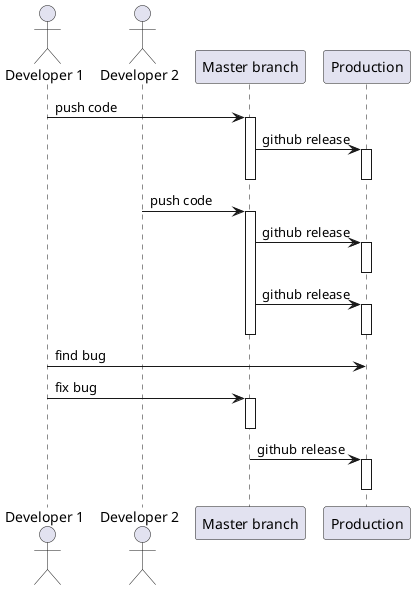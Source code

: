 @startuml
actor "Developer 1" as dev1
actor "Developer 2" as dev2
participant "Master branch" as mb
participant "Production" as prod


dev1 -> mb: push code
Activate mb
mb -> prod: github release
Activate prod
Deactivate prod



Deactivate mb

dev2 -> mb: push code
Activate mb
mb -> prod: github release
Activate prod
Deactivate prod


mb -> prod: github release
Activate prod
Deactivate prod
Deactivate mb
dev1 -> prod: find bug
dev1 -> mb: fix bug
Activate mb
Deactivate mb
mb -> prod: github release
Activate prod
Deactivate prod










@enduml
